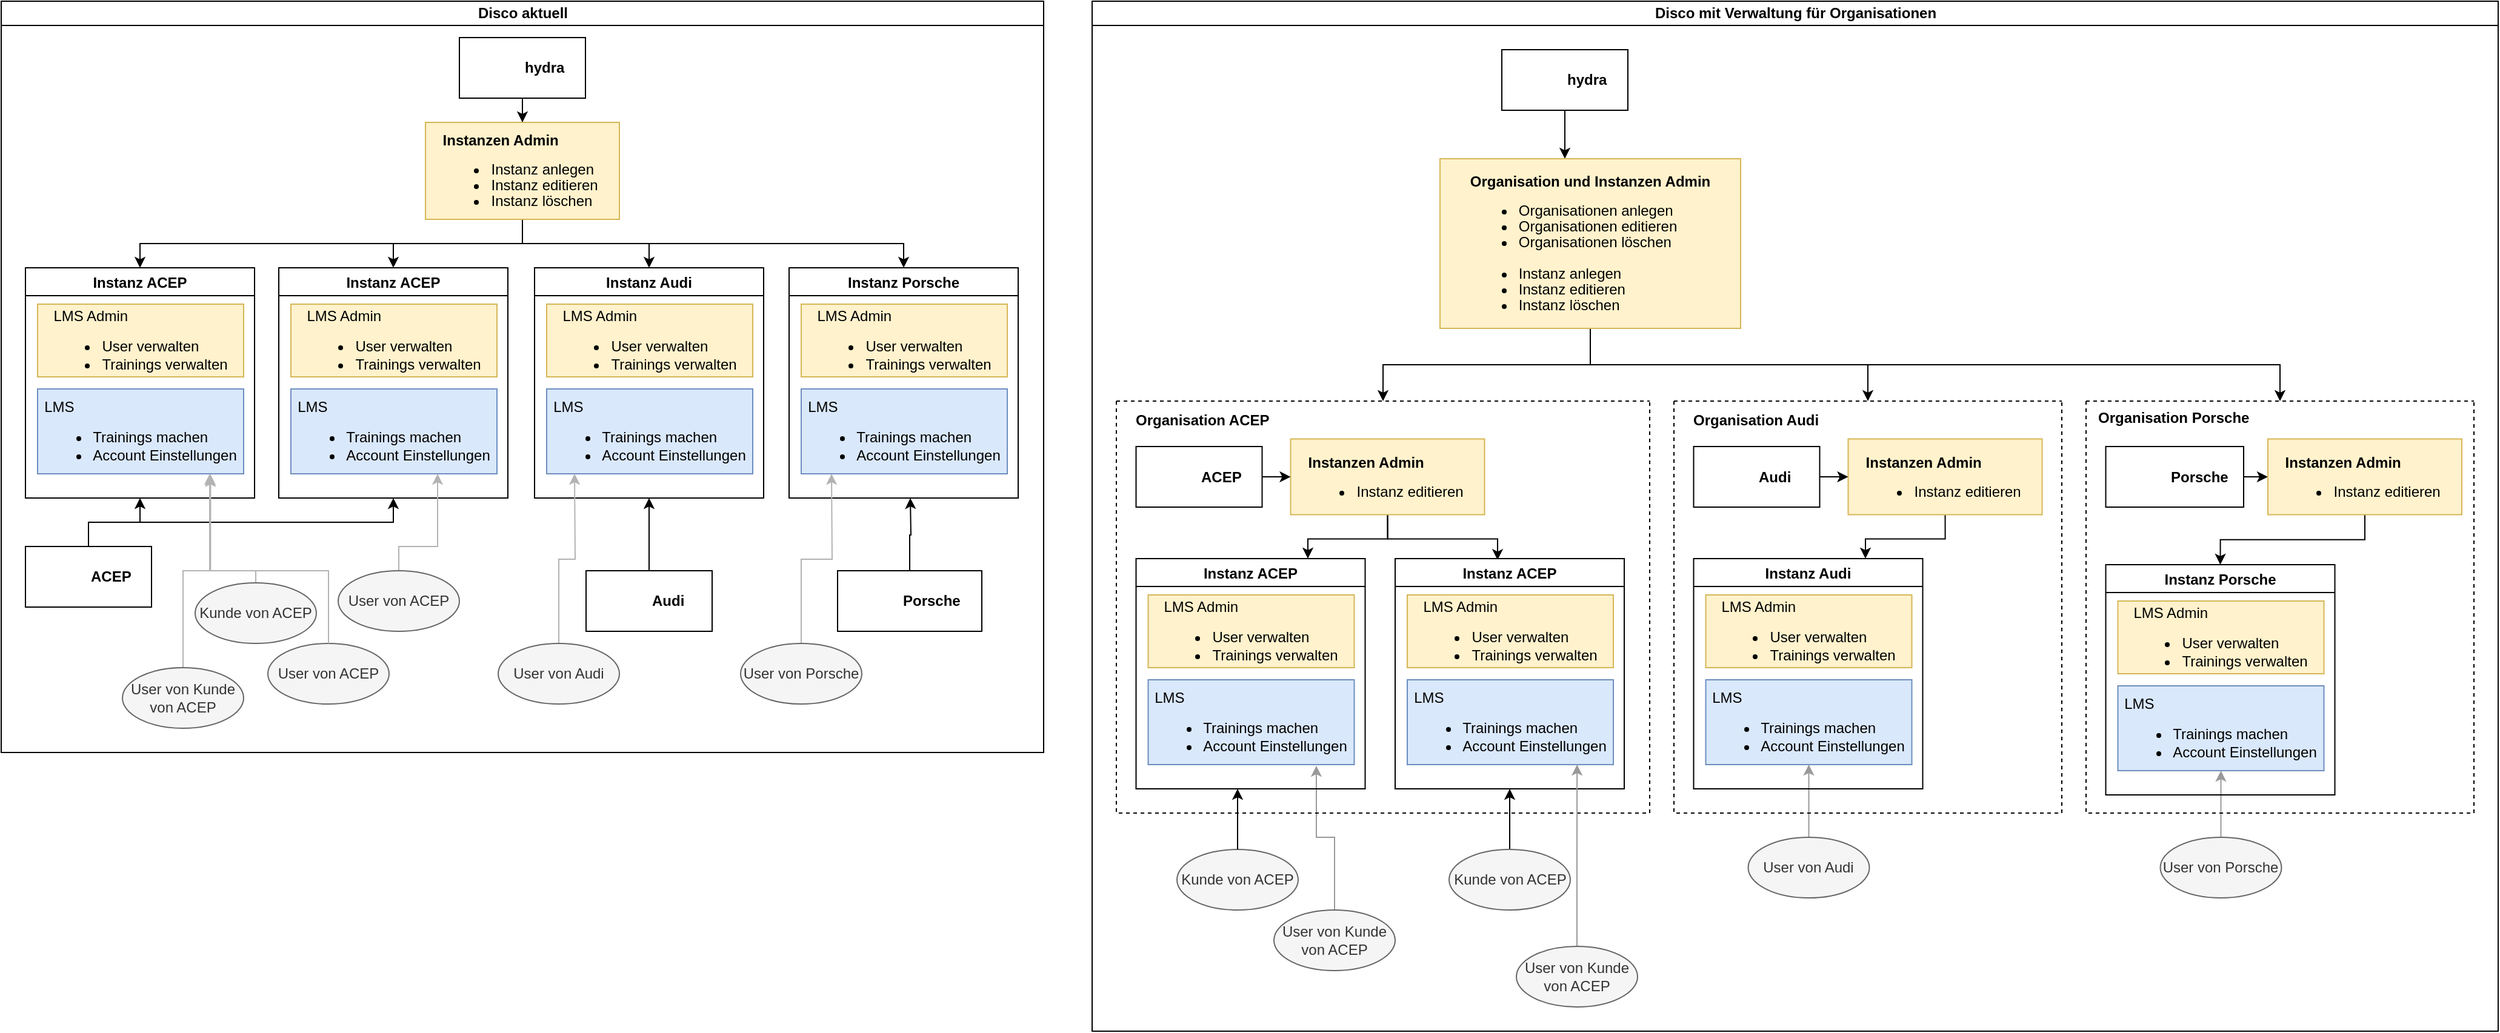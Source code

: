 <mxfile version="20.4.1" type="github">
  <diagram id="prtHgNgQTEPvFCAcTncT" name="Discos">
    <mxGraphModel dx="3685" dy="1143" grid="1" gridSize="10" guides="1" tooltips="1" connect="1" arrows="1" fold="1" page="1" pageScale="1" pageWidth="827" pageHeight="1169" math="0" shadow="0">
      <root>
        <mxCell id="0" />
        <mxCell id="1" parent="0" />
        <mxCell id="dNxyNK7c78bLwvsdeMH5-11" value="Disco aktuell" style="swimlane;html=1;startSize=20;horizontal=1;containerType=tree;glass=0;" parent="1" vertex="1">
          <mxGeometry x="-1640" y="10" width="860" height="620" as="geometry" />
        </mxCell>
        <mxCell id="mpXEVuoKD_ivP87IAQJq-13" style="edgeStyle=orthogonalEdgeStyle;rounded=0;orthogonalLoop=1;jettySize=auto;html=1;exitX=0.5;exitY=1;exitDx=0;exitDy=0;fontColor=#000000;" parent="dNxyNK7c78bLwvsdeMH5-11" source="dNxyNK7c78bLwvsdeMH5-12" target="mpXEVuoKD_ivP87IAQJq-10" edge="1">
          <mxGeometry relative="1" as="geometry" />
        </mxCell>
        <UserObject label="hydra&lt;span style=&quot;background-color: initial;&quot;&gt;&lt;br&gt;&lt;/span&gt;" name="Tessa Miller" position="CFO" location="Office 1" email="me@example.com" placeholders="1" link="https://www.draw.io" id="dNxyNK7c78bLwvsdeMH5-12">
          <mxCell style="label;image=https://cdn3.iconfinder.com/data/icons/user-avatars-1/512/users-3-128.png;whiteSpace=wrap;html=1;rounded=0;glass=0;treeMoving=1;treeFolding=1;" parent="dNxyNK7c78bLwvsdeMH5-11" vertex="1">
            <mxGeometry x="378" y="30" width="104" height="50" as="geometry" />
          </mxCell>
        </UserObject>
        <mxCell id="mpXEVuoKD_ivP87IAQJq-23" style="edgeStyle=orthogonalEdgeStyle;rounded=0;orthogonalLoop=1;jettySize=auto;html=1;exitX=0.5;exitY=1;exitDx=0;exitDy=0;fontColor=#000000;" parent="dNxyNK7c78bLwvsdeMH5-11" source="mpXEVuoKD_ivP87IAQJq-10" target="mpXEVuoKD_ivP87IAQJq-18" edge="1">
          <mxGeometry relative="1" as="geometry" />
        </mxCell>
        <mxCell id="mpXEVuoKD_ivP87IAQJq-33" style="edgeStyle=orthogonalEdgeStyle;rounded=0;orthogonalLoop=1;jettySize=auto;html=1;exitX=0.5;exitY=1;exitDx=0;exitDy=0;entryX=0.5;entryY=0;entryDx=0;entryDy=0;fontColor=#000000;" parent="dNxyNK7c78bLwvsdeMH5-11" source="mpXEVuoKD_ivP87IAQJq-10" target="mpXEVuoKD_ivP87IAQJq-24" edge="1">
          <mxGeometry relative="1" as="geometry" />
        </mxCell>
        <mxCell id="mpXEVuoKD_ivP87IAQJq-34" style="edgeStyle=orthogonalEdgeStyle;rounded=0;orthogonalLoop=1;jettySize=auto;html=1;exitX=0.5;exitY=1;exitDx=0;exitDy=0;fontColor=#000000;" parent="dNxyNK7c78bLwvsdeMH5-11" source="mpXEVuoKD_ivP87IAQJq-10" target="mpXEVuoKD_ivP87IAQJq-27" edge="1">
          <mxGeometry relative="1" as="geometry" />
        </mxCell>
        <mxCell id="mpXEVuoKD_ivP87IAQJq-35" style="edgeStyle=orthogonalEdgeStyle;rounded=0;orthogonalLoop=1;jettySize=auto;html=1;exitX=0.5;exitY=1;exitDx=0;exitDy=0;entryX=0.5;entryY=0;entryDx=0;entryDy=0;fontColor=#000000;" parent="dNxyNK7c78bLwvsdeMH5-11" source="mpXEVuoKD_ivP87IAQJq-10" target="mpXEVuoKD_ivP87IAQJq-30" edge="1">
          <mxGeometry relative="1" as="geometry" />
        </mxCell>
        <mxCell id="mpXEVuoKD_ivP87IAQJq-10" value="&lt;p style=&quot;line-height: 1;&quot;&gt;&lt;/p&gt;&lt;div style=&quot;line-height: 1;&quot;&gt;&lt;div style=&quot;text-align: left;&quot;&gt;&lt;b style=&quot;background-color: initial;&quot;&gt;Instanzen Admin&lt;/b&gt;&lt;/div&gt;&lt;ul style=&quot;line-height: 1.1;&quot;&gt;&lt;li style=&quot;text-align: left;&quot;&gt;&lt;span style=&quot;background-color: initial;&quot;&gt;Instanz anlegen&amp;nbsp;&lt;/span&gt;&lt;/li&gt;&lt;li style=&quot;text-align: left;&quot;&gt;&lt;span style=&quot;background-color: initial;&quot;&gt;Instanz editieren&amp;nbsp;&lt;/span&gt;&lt;/li&gt;&lt;li style=&quot;text-align: left;&quot;&gt;&lt;span style=&quot;background-color: initial;&quot;&gt;Instanz löschen&lt;/span&gt;&lt;/li&gt;&lt;/ul&gt;&lt;/div&gt;&lt;p&gt;&lt;/p&gt;&lt;blockquote style=&quot;color: rgb(153, 153, 153); margin: 0px 0px 0px 40px; border: none; padding: 0px;&quot;&gt;&lt;/blockquote&gt;&lt;blockquote style=&quot;color: rgb(153, 153, 153); margin: 0px 0px 0px 40px; border: none; padding: 0px;&quot;&gt;&lt;/blockquote&gt;&lt;p&gt;&lt;/p&gt;" style="rounded=0;whiteSpace=wrap;html=1;fillColor=#fff2cc;strokeColor=#d6b656;" parent="dNxyNK7c78bLwvsdeMH5-11" vertex="1">
          <mxGeometry x="350" y="100" width="160" height="80" as="geometry" />
        </mxCell>
        <mxCell id="mpXEVuoKD_ivP87IAQJq-18" value="Instanz ACEP" style="swimlane;" parent="dNxyNK7c78bLwvsdeMH5-11" vertex="1">
          <mxGeometry x="20" y="220" width="189" height="190" as="geometry" />
        </mxCell>
        <mxCell id="mpXEVuoKD_ivP87IAQJq-16" value="&lt;p style=&quot;text-align: left; line-height: 1;&quot;&gt;LMS Admin&lt;br&gt;&lt;/p&gt;&lt;ul&gt;&lt;li style=&quot;text-align: left;&quot;&gt;User verwalten&lt;/li&gt;&lt;li style=&quot;text-align: left;&quot;&gt;Trainings verwalten&lt;/li&gt;&lt;/ul&gt;&lt;p&gt;&lt;/p&gt;" style="rounded=0;whiteSpace=wrap;html=1;fillColor=#fff2cc;strokeColor=#d6b656;" parent="mpXEVuoKD_ivP87IAQJq-18" vertex="1">
          <mxGeometry x="10" y="30" width="170" height="60" as="geometry" />
        </mxCell>
        <mxCell id="mpXEVuoKD_ivP87IAQJq-17" value="&lt;p style=&quot;text-align: left; line-height: 1;&quot;&gt;LMS&lt;br&gt;&lt;/p&gt;&lt;ul&gt;&lt;li style=&quot;text-align: left;&quot;&gt;Trainings machen&lt;/li&gt;&lt;li style=&quot;text-align: left;&quot;&gt;Account Einstellungen&lt;/li&gt;&lt;/ul&gt;&lt;p&gt;&lt;/p&gt;" style="rounded=0;whiteSpace=wrap;html=1;fillColor=#dae8fc;strokeColor=#6c8ebf;" parent="mpXEVuoKD_ivP87IAQJq-18" vertex="1">
          <mxGeometry x="10" y="100" width="170" height="70" as="geometry" />
        </mxCell>
        <mxCell id="mpXEVuoKD_ivP87IAQJq-36" style="edgeStyle=orthogonalEdgeStyle;rounded=0;orthogonalLoop=1;jettySize=auto;html=1;entryX=0.5;entryY=1;entryDx=0;entryDy=0;fontColor=#000000;" parent="dNxyNK7c78bLwvsdeMH5-11" source="mpXEVuoKD_ivP87IAQJq-19" target="mpXEVuoKD_ivP87IAQJq-18" edge="1">
          <mxGeometry relative="1" as="geometry" />
        </mxCell>
        <mxCell id="mpXEVuoKD_ivP87IAQJq-38" style="edgeStyle=orthogonalEdgeStyle;rounded=0;orthogonalLoop=1;jettySize=auto;html=1;exitX=0.5;exitY=0;exitDx=0;exitDy=0;entryX=0.5;entryY=1;entryDx=0;entryDy=0;fontColor=#000000;" parent="dNxyNK7c78bLwvsdeMH5-11" source="mpXEVuoKD_ivP87IAQJq-19" target="mpXEVuoKD_ivP87IAQJq-24" edge="1">
          <mxGeometry relative="1" as="geometry" />
        </mxCell>
        <UserObject label="&lt;span style=&quot;background-color: initial;&quot;&gt;ACEP&lt;br&gt;&lt;/span&gt;" name="Tessa Miller" position="CFO" location="Office 1" email="me@example.com" placeholders="1" link="https://www.draw.io" id="mpXEVuoKD_ivP87IAQJq-19">
          <mxCell style="label;image=https://cdn3.iconfinder.com/data/icons/user-avatars-1/512/users-3-128.png;whiteSpace=wrap;html=1;rounded=0;glass=0;treeMoving=1;treeFolding=1;" parent="dNxyNK7c78bLwvsdeMH5-11" vertex="1">
            <mxGeometry x="20" y="450" width="104" height="50" as="geometry" />
          </mxCell>
        </UserObject>
        <mxCell id="mpXEVuoKD_ivP87IAQJq-39" style="edgeStyle=orthogonalEdgeStyle;rounded=0;orthogonalLoop=1;jettySize=auto;html=1;entryX=0.5;entryY=1;entryDx=0;entryDy=0;fontColor=#000000;" parent="dNxyNK7c78bLwvsdeMH5-11" source="mpXEVuoKD_ivP87IAQJq-20" target="mpXEVuoKD_ivP87IAQJq-27" edge="1">
          <mxGeometry relative="1" as="geometry" />
        </mxCell>
        <UserObject label="&lt;span style=&quot;background-color: initial;&quot;&gt;Audi&lt;br&gt;&lt;/span&gt;" name="Tessa Miller" position="CFO" location="Office 1" email="me@example.com" placeholders="1" link="https://www.draw.io" id="mpXEVuoKD_ivP87IAQJq-20">
          <mxCell style="label;image=https://cdn3.iconfinder.com/data/icons/user-avatars-1/512/users-3-128.png;whiteSpace=wrap;html=1;rounded=0;glass=0;treeMoving=1;treeFolding=1;" parent="dNxyNK7c78bLwvsdeMH5-11" vertex="1">
            <mxGeometry x="482.5" y="470" width="104" height="50" as="geometry" />
          </mxCell>
        </UserObject>
        <UserObject label="&lt;span style=&quot;background-color: initial;&quot;&gt;Porsche&lt;br&gt;&lt;/span&gt;" name="Tessa Miller" position="CFO" location="Office 1" email="me@example.com" placeholders="1" link="https://www.draw.io" id="mpXEVuoKD_ivP87IAQJq-21">
          <mxCell style="label;image=https://cdn3.iconfinder.com/data/icons/user-avatars-1/512/users-3-128.png;whiteSpace=wrap;html=1;rounded=0;glass=0;treeMoving=1;treeFolding=1;" parent="dNxyNK7c78bLwvsdeMH5-11" vertex="1">
            <mxGeometry x="690" y="470" width="119" height="50" as="geometry" />
          </mxCell>
        </UserObject>
        <mxCell id="mpXEVuoKD_ivP87IAQJq-24" value="Instanz ACEP" style="swimlane;fontColor=#000000;" parent="dNxyNK7c78bLwvsdeMH5-11" vertex="1">
          <mxGeometry x="229" y="220" width="189" height="190" as="geometry" />
        </mxCell>
        <mxCell id="mpXEVuoKD_ivP87IAQJq-25" value="&lt;p style=&quot;text-align: left; line-height: 1;&quot;&gt;LMS Admin&lt;br&gt;&lt;/p&gt;&lt;ul&gt;&lt;li style=&quot;text-align: left;&quot;&gt;User verwalten&lt;/li&gt;&lt;li style=&quot;text-align: left;&quot;&gt;Trainings verwalten&lt;/li&gt;&lt;/ul&gt;&lt;p&gt;&lt;/p&gt;" style="rounded=0;whiteSpace=wrap;html=1;fillColor=#fff2cc;strokeColor=#d6b656;" parent="mpXEVuoKD_ivP87IAQJq-24" vertex="1">
          <mxGeometry x="10" y="30" width="170" height="60" as="geometry" />
        </mxCell>
        <mxCell id="mpXEVuoKD_ivP87IAQJq-26" value="&lt;p style=&quot;text-align: left; line-height: 1;&quot;&gt;LMS&lt;br&gt;&lt;/p&gt;&lt;ul&gt;&lt;li style=&quot;text-align: left;&quot;&gt;Trainings machen&lt;/li&gt;&lt;li style=&quot;text-align: left;&quot;&gt;Account Einstellungen&lt;/li&gt;&lt;/ul&gt;&lt;p&gt;&lt;/p&gt;" style="rounded=0;whiteSpace=wrap;html=1;fillColor=#dae8fc;strokeColor=#6c8ebf;" parent="mpXEVuoKD_ivP87IAQJq-24" vertex="1">
          <mxGeometry x="10" y="100" width="170" height="70" as="geometry" />
        </mxCell>
        <mxCell id="mpXEVuoKD_ivP87IAQJq-27" value="Instanz Audi" style="swimlane;fontColor=#000000;" parent="dNxyNK7c78bLwvsdeMH5-11" vertex="1">
          <mxGeometry x="440" y="220" width="189" height="190" as="geometry" />
        </mxCell>
        <mxCell id="mpXEVuoKD_ivP87IAQJq-28" value="&lt;p style=&quot;text-align: left; line-height: 1;&quot;&gt;LMS Admin&lt;br&gt;&lt;/p&gt;&lt;ul&gt;&lt;li style=&quot;text-align: left;&quot;&gt;User verwalten&lt;/li&gt;&lt;li style=&quot;text-align: left;&quot;&gt;Trainings verwalten&lt;/li&gt;&lt;/ul&gt;&lt;p&gt;&lt;/p&gt;" style="rounded=0;whiteSpace=wrap;html=1;fillColor=#fff2cc;strokeColor=#d6b656;" parent="mpXEVuoKD_ivP87IAQJq-27" vertex="1">
          <mxGeometry x="10" y="30" width="170" height="60" as="geometry" />
        </mxCell>
        <mxCell id="mpXEVuoKD_ivP87IAQJq-29" value="&lt;p style=&quot;text-align: left; line-height: 1;&quot;&gt;LMS&lt;br&gt;&lt;/p&gt;&lt;ul&gt;&lt;li style=&quot;text-align: left;&quot;&gt;Trainings machen&lt;/li&gt;&lt;li style=&quot;text-align: left;&quot;&gt;Account Einstellungen&lt;/li&gt;&lt;/ul&gt;&lt;p&gt;&lt;/p&gt;" style="rounded=0;whiteSpace=wrap;html=1;fillColor=#dae8fc;strokeColor=#6c8ebf;" parent="mpXEVuoKD_ivP87IAQJq-27" vertex="1">
          <mxGeometry x="10" y="100" width="170" height="70" as="geometry" />
        </mxCell>
        <mxCell id="mpXEVuoKD_ivP87IAQJq-30" value="Instanz Porsche" style="swimlane;fontColor=#000000;" parent="dNxyNK7c78bLwvsdeMH5-11" vertex="1">
          <mxGeometry x="650" y="220" width="189" height="190" as="geometry" />
        </mxCell>
        <mxCell id="mpXEVuoKD_ivP87IAQJq-31" value="&lt;p style=&quot;text-align: left; line-height: 1;&quot;&gt;LMS Admin&lt;br&gt;&lt;/p&gt;&lt;ul&gt;&lt;li style=&quot;text-align: left;&quot;&gt;User verwalten&lt;/li&gt;&lt;li style=&quot;text-align: left;&quot;&gt;Trainings verwalten&lt;/li&gt;&lt;/ul&gt;&lt;p&gt;&lt;/p&gt;" style="rounded=0;whiteSpace=wrap;html=1;fillColor=#fff2cc;strokeColor=#d6b656;" parent="mpXEVuoKD_ivP87IAQJq-30" vertex="1">
          <mxGeometry x="10" y="30" width="170" height="60" as="geometry" />
        </mxCell>
        <mxCell id="mpXEVuoKD_ivP87IAQJq-32" value="&lt;p style=&quot;text-align: left; line-height: 1;&quot;&gt;LMS&lt;br&gt;&lt;/p&gt;&lt;ul&gt;&lt;li style=&quot;text-align: left;&quot;&gt;Trainings machen&lt;/li&gt;&lt;li style=&quot;text-align: left;&quot;&gt;Account Einstellungen&lt;/li&gt;&lt;/ul&gt;&lt;p&gt;&lt;/p&gt;" style="rounded=0;whiteSpace=wrap;html=1;fillColor=#dae8fc;strokeColor=#6c8ebf;" parent="mpXEVuoKD_ivP87IAQJq-30" vertex="1">
          <mxGeometry x="10" y="100" width="170" height="70" as="geometry" />
        </mxCell>
        <mxCell id="rPCEz8fRQMB4DT-STy1N-8" value="User von ACEP" style="ellipse;whiteSpace=wrap;html=1;align=center;newEdgeStyle={&quot;edgeStyle&quot;:&quot;entityRelationEdgeStyle&quot;,&quot;startArrow&quot;:&quot;none&quot;,&quot;endArrow&quot;:&quot;none&quot;,&quot;segment&quot;:10,&quot;curved&quot;:1};treeFolding=1;treeMoving=1;fillColor=#f5f5f5;fontColor=#333333;strokeColor=#666666;" parent="dNxyNK7c78bLwvsdeMH5-11" vertex="1">
          <mxGeometry x="220" y="530" width="100" height="50" as="geometry" />
        </mxCell>
        <mxCell id="rPCEz8fRQMB4DT-STy1N-20" style="edgeStyle=orthogonalEdgeStyle;rounded=0;orthogonalLoop=1;jettySize=auto;html=1;entryX=0.839;entryY=1.005;entryDx=0;entryDy=0;entryPerimeter=0;strokeColor=#B3B3B3;" parent="dNxyNK7c78bLwvsdeMH5-11" source="rPCEz8fRQMB4DT-STy1N-10" target="mpXEVuoKD_ivP87IAQJq-17" edge="1">
          <mxGeometry relative="1" as="geometry">
            <Array as="points">
              <mxPoint x="210" y="470" />
              <mxPoint x="173" y="470" />
            </Array>
          </mxGeometry>
        </mxCell>
        <mxCell id="rPCEz8fRQMB4DT-STy1N-10" value="Kunde von ACEP" style="ellipse;whiteSpace=wrap;html=1;align=center;newEdgeStyle={&quot;edgeStyle&quot;:&quot;entityRelationEdgeStyle&quot;,&quot;startArrow&quot;:&quot;none&quot;,&quot;endArrow&quot;:&quot;none&quot;,&quot;segment&quot;:10,&quot;curved&quot;:1};treeFolding=1;treeMoving=1;fillColor=#f5f5f5;fontColor=#333333;strokeColor=#666666;" parent="dNxyNK7c78bLwvsdeMH5-11" vertex="1">
          <mxGeometry x="160" y="480" width="100" height="50" as="geometry" />
        </mxCell>
        <mxCell id="rPCEz8fRQMB4DT-STy1N-17" style="edgeStyle=orthogonalEdgeStyle;rounded=0;orthogonalLoop=1;jettySize=auto;html=1;exitX=0.5;exitY=0;exitDx=0;exitDy=0;entryX=0.839;entryY=1.026;entryDx=0;entryDy=0;entryPerimeter=0;strokeColor=#B3B3B3;" parent="dNxyNK7c78bLwvsdeMH5-11" source="rPCEz8fRQMB4DT-STy1N-11" target="mpXEVuoKD_ivP87IAQJq-17" edge="1">
          <mxGeometry relative="1" as="geometry" />
        </mxCell>
        <mxCell id="rPCEz8fRQMB4DT-STy1N-11" value="User von Kunde von ACEP" style="ellipse;whiteSpace=wrap;html=1;align=center;newEdgeStyle={&quot;edgeStyle&quot;:&quot;entityRelationEdgeStyle&quot;,&quot;startArrow&quot;:&quot;none&quot;,&quot;endArrow&quot;:&quot;none&quot;,&quot;segment&quot;:10,&quot;curved&quot;:1};treeFolding=1;treeMoving=1;fillColor=#f5f5f5;fontColor=#333333;strokeColor=#666666;" parent="dNxyNK7c78bLwvsdeMH5-11" vertex="1">
          <mxGeometry x="100" y="550" width="100" height="50" as="geometry" />
        </mxCell>
        <mxCell id="rPCEz8fRQMB4DT-STy1N-19" style="edgeStyle=orthogonalEdgeStyle;rounded=0;orthogonalLoop=1;jettySize=auto;html=1;strokeColor=#B3B3B3;" parent="dNxyNK7c78bLwvsdeMH5-11" source="rPCEz8fRQMB4DT-STy1N-8" edge="1">
          <mxGeometry relative="1" as="geometry">
            <mxPoint x="172" y="390" as="targetPoint" />
            <Array as="points">
              <mxPoint x="270" y="470" />
              <mxPoint x="172" y="470" />
              <mxPoint x="172" y="390" />
            </Array>
          </mxGeometry>
        </mxCell>
        <mxCell id="rPCEz8fRQMB4DT-STy1N-22" style="edgeStyle=orthogonalEdgeStyle;rounded=0;orthogonalLoop=1;jettySize=auto;html=1;strokeColor=#B3B3B3;" parent="dNxyNK7c78bLwvsdeMH5-11" source="rPCEz8fRQMB4DT-STy1N-21" edge="1">
          <mxGeometry relative="1" as="geometry">
            <mxPoint x="473" y="390" as="targetPoint" />
          </mxGeometry>
        </mxCell>
        <mxCell id="rPCEz8fRQMB4DT-STy1N-21" value="User von Audi" style="ellipse;whiteSpace=wrap;html=1;align=center;newEdgeStyle={&quot;edgeStyle&quot;:&quot;entityRelationEdgeStyle&quot;,&quot;startArrow&quot;:&quot;none&quot;,&quot;endArrow&quot;:&quot;none&quot;,&quot;segment&quot;:10,&quot;curved&quot;:1};treeFolding=1;treeMoving=1;fillColor=#f5f5f5;fontColor=#333333;strokeColor=#666666;" parent="dNxyNK7c78bLwvsdeMH5-11" vertex="1">
          <mxGeometry x="410" y="530" width="100" height="50" as="geometry" />
        </mxCell>
        <mxCell id="rPCEz8fRQMB4DT-STy1N-26" style="edgeStyle=orthogonalEdgeStyle;rounded=0;orthogonalLoop=1;jettySize=auto;html=1;strokeColor=#B3B3B3;" parent="dNxyNK7c78bLwvsdeMH5-11" source="rPCEz8fRQMB4DT-STy1N-23" edge="1">
          <mxGeometry relative="1" as="geometry">
            <mxPoint x="685" y="390" as="targetPoint" />
          </mxGeometry>
        </mxCell>
        <mxCell id="rPCEz8fRQMB4DT-STy1N-23" value="User von Porsche" style="ellipse;whiteSpace=wrap;html=1;align=center;newEdgeStyle={&quot;edgeStyle&quot;:&quot;entityRelationEdgeStyle&quot;,&quot;startArrow&quot;:&quot;none&quot;,&quot;endArrow&quot;:&quot;none&quot;,&quot;segment&quot;:10,&quot;curved&quot;:1};treeFolding=1;treeMoving=1;fillColor=#f5f5f5;fontColor=#333333;strokeColor=#666666;" parent="dNxyNK7c78bLwvsdeMH5-11" vertex="1">
          <mxGeometry x="610" y="530" width="100" height="50" as="geometry" />
        </mxCell>
        <mxCell id="mpXEVuoKD_ivP87IAQJq-40" style="edgeStyle=orthogonalEdgeStyle;rounded=0;orthogonalLoop=1;jettySize=auto;html=1;fontColor=#000000;" parent="dNxyNK7c78bLwvsdeMH5-11" source="mpXEVuoKD_ivP87IAQJq-21" edge="1">
          <mxGeometry relative="1" as="geometry">
            <mxPoint x="750" y="410" as="targetPoint" />
          </mxGeometry>
        </mxCell>
        <mxCell id="rPCEz8fRQMB4DT-STy1N-28" style="edgeStyle=orthogonalEdgeStyle;rounded=0;orthogonalLoop=1;jettySize=auto;html=1;strokeColor=#B3B3B3;" parent="dNxyNK7c78bLwvsdeMH5-11" source="rPCEz8fRQMB4DT-STy1N-27" target="mpXEVuoKD_ivP87IAQJq-26" edge="1">
          <mxGeometry relative="1" as="geometry">
            <Array as="points">
              <mxPoint x="328" y="450" />
              <mxPoint x="360" y="450" />
            </Array>
          </mxGeometry>
        </mxCell>
        <mxCell id="rPCEz8fRQMB4DT-STy1N-27" value="User von ACEP" style="ellipse;whiteSpace=wrap;html=1;align=center;newEdgeStyle={&quot;edgeStyle&quot;:&quot;entityRelationEdgeStyle&quot;,&quot;startArrow&quot;:&quot;none&quot;,&quot;endArrow&quot;:&quot;none&quot;,&quot;segment&quot;:10,&quot;curved&quot;:1};treeFolding=1;treeMoving=1;fillColor=#f5f5f5;fontColor=#333333;strokeColor=#666666;" parent="dNxyNK7c78bLwvsdeMH5-11" vertex="1">
          <mxGeometry x="278" y="470" width="100" height="50" as="geometry" />
        </mxCell>
        <mxCell id="9852k5n4BDGZOqpiN9X2-1" value="Disco mit Verwaltung für Organisationen" style="swimlane;html=1;startSize=20;horizontal=1;containerType=tree;glass=0;" parent="1" vertex="1">
          <mxGeometry x="-740" y="10" width="1160" height="850" as="geometry" />
        </mxCell>
        <mxCell id="EBOjgw9KpovfsUC9eS3y-46" style="edgeStyle=orthogonalEdgeStyle;rounded=0;orthogonalLoop=1;jettySize=auto;html=1;strokeColor=#000000;" parent="9852k5n4BDGZOqpiN9X2-1" source="9852k5n4BDGZOqpiN9X2-3" target="EBOjgw9KpovfsUC9eS3y-4" edge="1">
          <mxGeometry relative="1" as="geometry">
            <Array as="points">
              <mxPoint x="390" y="150" />
              <mxPoint x="390" y="150" />
            </Array>
          </mxGeometry>
        </mxCell>
        <UserObject label="hydra&lt;span style=&quot;background-color: initial;&quot;&gt;&lt;br&gt;&lt;/span&gt;" name="Tessa Miller" position="CFO" location="Office 1" email="me@example.com" placeholders="1" link="https://www.draw.io" id="9852k5n4BDGZOqpiN9X2-3">
          <mxCell style="label;image=https://cdn3.iconfinder.com/data/icons/user-avatars-1/512/users-3-128.png;whiteSpace=wrap;html=1;rounded=0;glass=0;treeMoving=1;treeFolding=1;" parent="9852k5n4BDGZOqpiN9X2-1" vertex="1">
            <mxGeometry x="338" y="40" width="104" height="50" as="geometry" />
          </mxCell>
        </UserObject>
        <mxCell id="9852k5n4BDGZOqpiN9X2-29" value="Kunde von ACEP" style="ellipse;whiteSpace=wrap;html=1;align=center;newEdgeStyle={&quot;edgeStyle&quot;:&quot;entityRelationEdgeStyle&quot;,&quot;startArrow&quot;:&quot;none&quot;,&quot;endArrow&quot;:&quot;none&quot;,&quot;segment&quot;:10,&quot;curved&quot;:1};treeFolding=1;treeMoving=1;fillColor=#f5f5f5;fontColor=#333333;strokeColor=#666666;" parent="9852k5n4BDGZOqpiN9X2-1" vertex="1">
          <mxGeometry x="70" y="700" width="100" height="50" as="geometry" />
        </mxCell>
        <mxCell id="EBOjgw9KpovfsUC9eS3y-56" style="edgeStyle=orthogonalEdgeStyle;rounded=0;orthogonalLoop=1;jettySize=auto;html=1;entryX=0.816;entryY=1.014;entryDx=0;entryDy=0;entryPerimeter=0;strokeColor=#999999;" parent="9852k5n4BDGZOqpiN9X2-1" source="9852k5n4BDGZOqpiN9X2-31" target="9852k5n4BDGZOqpiN9X2-11" edge="1">
          <mxGeometry relative="1" as="geometry" />
        </mxCell>
        <mxCell id="9852k5n4BDGZOqpiN9X2-31" value="User von Kunde von ACEP" style="ellipse;whiteSpace=wrap;html=1;align=center;newEdgeStyle={&quot;edgeStyle&quot;:&quot;entityRelationEdgeStyle&quot;,&quot;startArrow&quot;:&quot;none&quot;,&quot;endArrow&quot;:&quot;none&quot;,&quot;segment&quot;:10,&quot;curved&quot;:1};treeFolding=1;treeMoving=1;fillColor=#f5f5f5;fontColor=#333333;strokeColor=#666666;" parent="9852k5n4BDGZOqpiN9X2-1" vertex="1">
          <mxGeometry x="150" y="750" width="100" height="50" as="geometry" />
        </mxCell>
        <mxCell id="EBOjgw9KpovfsUC9eS3y-57" style="edgeStyle=orthogonalEdgeStyle;rounded=0;orthogonalLoop=1;jettySize=auto;html=1;strokeColor=#999999;" parent="9852k5n4BDGZOqpiN9X2-1" source="9852k5n4BDGZOqpiN9X2-34" target="EBOjgw9KpovfsUC9eS3y-29" edge="1">
          <mxGeometry relative="1" as="geometry" />
        </mxCell>
        <mxCell id="9852k5n4BDGZOqpiN9X2-34" value="User von Audi" style="ellipse;whiteSpace=wrap;html=1;align=center;newEdgeStyle={&quot;edgeStyle&quot;:&quot;entityRelationEdgeStyle&quot;,&quot;startArrow&quot;:&quot;none&quot;,&quot;endArrow&quot;:&quot;none&quot;,&quot;segment&quot;:10,&quot;curved&quot;:1};treeFolding=1;treeMoving=1;fillColor=#f5f5f5;fontColor=#333333;strokeColor=#666666;" parent="9852k5n4BDGZOqpiN9X2-1" vertex="1">
          <mxGeometry x="541.25" y="690" width="100" height="50" as="geometry" />
        </mxCell>
        <mxCell id="EBOjgw9KpovfsUC9eS3y-58" style="edgeStyle=orthogonalEdgeStyle;rounded=0;orthogonalLoop=1;jettySize=auto;html=1;entryX=0.5;entryY=1;entryDx=0;entryDy=0;strokeColor=#999999;" parent="9852k5n4BDGZOqpiN9X2-1" source="9852k5n4BDGZOqpiN9X2-36" target="9852k5n4BDGZOqpiN9X2-26" edge="1">
          <mxGeometry relative="1" as="geometry" />
        </mxCell>
        <mxCell id="9852k5n4BDGZOqpiN9X2-36" value="User von Porsche" style="ellipse;whiteSpace=wrap;html=1;align=center;newEdgeStyle={&quot;edgeStyle&quot;:&quot;entityRelationEdgeStyle&quot;,&quot;startArrow&quot;:&quot;none&quot;,&quot;endArrow&quot;:&quot;none&quot;,&quot;segment&quot;:10,&quot;curved&quot;:1};treeFolding=1;treeMoving=1;fillColor=#f5f5f5;fontColor=#333333;strokeColor=#666666;" parent="9852k5n4BDGZOqpiN9X2-1" vertex="1">
          <mxGeometry x="881.25" y="690" width="100" height="50" as="geometry" />
        </mxCell>
        <mxCell id="EBOjgw9KpovfsUC9eS3y-48" style="edgeStyle=orthogonalEdgeStyle;rounded=0;orthogonalLoop=1;jettySize=auto;html=1;entryX=0.5;entryY=0;entryDx=0;entryDy=0;strokeColor=#000000;" parent="9852k5n4BDGZOqpiN9X2-1" source="EBOjgw9KpovfsUC9eS3y-4" target="EBOjgw9KpovfsUC9eS3y-7" edge="1">
          <mxGeometry relative="1" as="geometry" />
        </mxCell>
        <mxCell id="EBOjgw9KpovfsUC9eS3y-49" style="edgeStyle=orthogonalEdgeStyle;rounded=0;orthogonalLoop=1;jettySize=auto;html=1;exitX=0.5;exitY=1;exitDx=0;exitDy=0;entryX=0.5;entryY=0;entryDx=0;entryDy=0;strokeColor=#000000;" parent="9852k5n4BDGZOqpiN9X2-1" source="EBOjgw9KpovfsUC9eS3y-4" target="EBOjgw9KpovfsUC9eS3y-21" edge="1">
          <mxGeometry relative="1" as="geometry" />
        </mxCell>
        <mxCell id="EBOjgw9KpovfsUC9eS3y-50" style="edgeStyle=orthogonalEdgeStyle;rounded=0;orthogonalLoop=1;jettySize=auto;html=1;exitX=0.5;exitY=1;exitDx=0;exitDy=0;strokeColor=#000000;" parent="9852k5n4BDGZOqpiN9X2-1" source="EBOjgw9KpovfsUC9eS3y-4" target="EBOjgw9KpovfsUC9eS3y-34" edge="1">
          <mxGeometry relative="1" as="geometry" />
        </mxCell>
        <mxCell id="EBOjgw9KpovfsUC9eS3y-4" value="&lt;p style=&quot;line-height: 1;&quot;&gt;&lt;/p&gt;&lt;div style=&quot;line-height: 1;&quot;&gt;&lt;div style=&quot;text-align: left;&quot;&gt;&lt;b style=&quot;background-color: initial;&quot;&gt;Organisation und Instanzen Admin&lt;/b&gt;&lt;/div&gt;&lt;ul style=&quot;line-height: 1.1;&quot;&gt;&lt;li style=&quot;text-align: left;&quot;&gt;&lt;span style=&quot;background-color: initial;&quot;&gt;Organisationen anlegen&amp;nbsp;&lt;/span&gt;&lt;/li&gt;&lt;li style=&quot;text-align: left;&quot;&gt;&lt;span style=&quot;background-color: initial;&quot;&gt;Organisationen&amp;nbsp;editieren&amp;nbsp;&lt;/span&gt;&lt;/li&gt;&lt;li style=&quot;text-align: left;&quot;&gt;&lt;span style=&quot;background-color: initial;&quot;&gt;Organisationen&amp;nbsp;löschen&lt;/span&gt;&lt;/li&gt;&lt;/ul&gt;&lt;div style=&quot;text-align: left;&quot;&gt;&lt;ul style=&quot;text-align: center; line-height: 1.1;&quot;&gt;&lt;li style=&quot;text-align: left;&quot;&gt;&lt;span style=&quot;background-color: initial;&quot;&gt;Instanz anlegen&amp;nbsp;&lt;/span&gt;&lt;/li&gt;&lt;li style=&quot;text-align: left;&quot;&gt;&lt;span style=&quot;background-color: initial;&quot;&gt;Instanz editieren&amp;nbsp;&lt;/span&gt;&lt;/li&gt;&lt;li style=&quot;text-align: left;&quot;&gt;&lt;span style=&quot;background-color: initial;&quot;&gt;Instanz löschen&lt;/span&gt;&lt;/li&gt;&lt;/ul&gt;&lt;/div&gt;&lt;/div&gt;&lt;p&gt;&lt;/p&gt;&lt;blockquote style=&quot;color: rgb(153, 153, 153); margin: 0px 0px 0px 40px; border: none; padding: 0px;&quot;&gt;&lt;/blockquote&gt;&lt;blockquote style=&quot;color: rgb(153, 153, 153); margin: 0px 0px 0px 40px; border: none; padding: 0px;&quot;&gt;&lt;/blockquote&gt;&lt;p&gt;&lt;/p&gt;" style="rounded=0;whiteSpace=wrap;html=1;fillColor=#fff2cc;strokeColor=#d6b656;" parent="9852k5n4BDGZOqpiN9X2-1" vertex="1">
          <mxGeometry x="287" y="130" width="248" height="140" as="geometry" />
        </mxCell>
        <mxCell id="EBOjgw9KpovfsUC9eS3y-7" value="" style="swimlane;startSize=0;dashed=1;glass=0;sketch=0;shadow=0;rounded=0;" parent="9852k5n4BDGZOqpiN9X2-1" vertex="1">
          <mxGeometry x="20" y="330" width="440" height="340" as="geometry" />
        </mxCell>
        <UserObject label="&lt;span style=&quot;background-color: initial;&quot;&gt;ACEP&lt;br&gt;&lt;/span&gt;" name="Tessa Miller" position="CFO" location="Office 1" email="me@example.com" placeholders="1" link="https://www.draw.io" id="9852k5n4BDGZOqpiN9X2-14">
          <mxCell style="label;image=https://cdn3.iconfinder.com/data/icons/user-avatars-1/512/users-3-128.png;whiteSpace=wrap;html=1;rounded=0;glass=0;treeMoving=1;treeFolding=1;" parent="EBOjgw9KpovfsUC9eS3y-7" vertex="1">
            <mxGeometry x="16.25" y="37.5" width="104" height="50" as="geometry" />
          </mxCell>
        </UserObject>
        <mxCell id="EBOjgw9KpovfsUC9eS3y-19" style="edgeStyle=orthogonalEdgeStyle;rounded=0;orthogonalLoop=1;jettySize=auto;html=1;exitX=0.5;exitY=1;exitDx=0;exitDy=0;entryX=0.447;entryY=0.006;entryDx=0;entryDy=0;entryPerimeter=0;strokeColor=#000000;" parent="EBOjgw9KpovfsUC9eS3y-7" source="EBOjgw9KpovfsUC9eS3y-3" target="9852k5n4BDGZOqpiN9X2-18" edge="1">
          <mxGeometry relative="1" as="geometry" />
        </mxCell>
        <mxCell id="EBOjgw9KpovfsUC9eS3y-20" style="edgeStyle=orthogonalEdgeStyle;rounded=0;orthogonalLoop=1;jettySize=auto;html=1;exitX=0.5;exitY=1;exitDx=0;exitDy=0;entryX=0.75;entryY=0;entryDx=0;entryDy=0;strokeColor=#000000;" parent="EBOjgw9KpovfsUC9eS3y-7" source="EBOjgw9KpovfsUC9eS3y-3" target="9852k5n4BDGZOqpiN9X2-9" edge="1">
          <mxGeometry relative="1" as="geometry" />
        </mxCell>
        <mxCell id="EBOjgw9KpovfsUC9eS3y-3" value="&lt;p style=&quot;line-height: 1;&quot;&gt;&lt;/p&gt;&lt;div style=&quot;line-height: 1;&quot;&gt;&lt;div style=&quot;text-align: left;&quot;&gt;&lt;b style=&quot;background-color: initial;&quot;&gt;Instanzen Admin&lt;/b&gt;&lt;span style=&quot;background-color: initial;&quot;&gt;&amp;nbsp;&lt;/span&gt;&lt;/div&gt;&lt;ul style=&quot;line-height: 1.1;&quot;&gt;&lt;li style=&quot;text-align: left;&quot;&gt;&lt;span style=&quot;background-color: initial;&quot;&gt;Instanz editieren&amp;nbsp;&lt;/span&gt;&lt;/li&gt;&lt;/ul&gt;&lt;/div&gt;&lt;p&gt;&lt;/p&gt;&lt;blockquote style=&quot;color: rgb(153, 153, 153); margin: 0px 0px 0px 40px; border: none; padding: 0px;&quot;&gt;&lt;/blockquote&gt;&lt;blockquote style=&quot;color: rgb(153, 153, 153); margin: 0px 0px 0px 40px; border: none; padding: 0px;&quot;&gt;&lt;/blockquote&gt;&lt;p&gt;&lt;/p&gt;" style="rounded=0;whiteSpace=wrap;html=1;fillColor=#fff2cc;strokeColor=#d6b656;" parent="EBOjgw9KpovfsUC9eS3y-7" vertex="1">
          <mxGeometry x="143.75" y="31.25" width="160" height="62.5" as="geometry" />
        </mxCell>
        <mxCell id="EBOjgw9KpovfsUC9eS3y-6" style="edgeStyle=orthogonalEdgeStyle;rounded=0;orthogonalLoop=1;jettySize=auto;html=1;entryX=0;entryY=0.5;entryDx=0;entryDy=0;strokeColor=#000000;" parent="EBOjgw9KpovfsUC9eS3y-7" source="9852k5n4BDGZOqpiN9X2-14" target="EBOjgw9KpovfsUC9eS3y-3" edge="1">
          <mxGeometry relative="1" as="geometry" />
        </mxCell>
        <mxCell id="9852k5n4BDGZOqpiN9X2-9" value="Instanz ACEP" style="swimlane;" parent="EBOjgw9KpovfsUC9eS3y-7" vertex="1">
          <mxGeometry x="16.25" y="130" width="189" height="190" as="geometry" />
        </mxCell>
        <mxCell id="9852k5n4BDGZOqpiN9X2-10" value="&lt;p style=&quot;text-align: left; line-height: 1;&quot;&gt;LMS Admin&lt;br&gt;&lt;/p&gt;&lt;ul&gt;&lt;li style=&quot;text-align: left;&quot;&gt;User verwalten&lt;/li&gt;&lt;li style=&quot;text-align: left;&quot;&gt;Trainings verwalten&lt;/li&gt;&lt;/ul&gt;&lt;p&gt;&lt;/p&gt;" style="rounded=0;whiteSpace=wrap;html=1;fillColor=#fff2cc;strokeColor=#d6b656;" parent="9852k5n4BDGZOqpiN9X2-9" vertex="1">
          <mxGeometry x="10" y="30" width="170" height="60" as="geometry" />
        </mxCell>
        <mxCell id="9852k5n4BDGZOqpiN9X2-11" value="&lt;p style=&quot;text-align: left; line-height: 1;&quot;&gt;LMS&lt;br&gt;&lt;/p&gt;&lt;ul&gt;&lt;li style=&quot;text-align: left;&quot;&gt;Trainings machen&lt;/li&gt;&lt;li style=&quot;text-align: left;&quot;&gt;Account Einstellungen&lt;/li&gt;&lt;/ul&gt;&lt;p&gt;&lt;/p&gt;" style="rounded=0;whiteSpace=wrap;html=1;fillColor=#dae8fc;strokeColor=#6c8ebf;" parent="9852k5n4BDGZOqpiN9X2-9" vertex="1">
          <mxGeometry x="10" y="100" width="170" height="70" as="geometry" />
        </mxCell>
        <mxCell id="9852k5n4BDGZOqpiN9X2-18" value="Instanz ACEP" style="swimlane;fontColor=#000000;" parent="EBOjgw9KpovfsUC9eS3y-7" vertex="1">
          <mxGeometry x="230" y="130" width="189" height="190" as="geometry" />
        </mxCell>
        <mxCell id="9852k5n4BDGZOqpiN9X2-19" value="&lt;p style=&quot;text-align: left; line-height: 1;&quot;&gt;LMS Admin&lt;br&gt;&lt;/p&gt;&lt;ul&gt;&lt;li style=&quot;text-align: left;&quot;&gt;User verwalten&lt;/li&gt;&lt;li style=&quot;text-align: left;&quot;&gt;Trainings verwalten&lt;/li&gt;&lt;/ul&gt;&lt;p&gt;&lt;/p&gt;" style="rounded=0;whiteSpace=wrap;html=1;fillColor=#fff2cc;strokeColor=#d6b656;" parent="9852k5n4BDGZOqpiN9X2-18" vertex="1">
          <mxGeometry x="10" y="30" width="170" height="60" as="geometry" />
        </mxCell>
        <mxCell id="9852k5n4BDGZOqpiN9X2-20" value="&lt;p style=&quot;text-align: left; line-height: 1;&quot;&gt;LMS&lt;br&gt;&lt;/p&gt;&lt;ul&gt;&lt;li style=&quot;text-align: left;&quot;&gt;Trainings machen&lt;/li&gt;&lt;li style=&quot;text-align: left;&quot;&gt;Account Einstellungen&lt;/li&gt;&lt;/ul&gt;&lt;p&gt;&lt;/p&gt;" style="rounded=0;whiteSpace=wrap;html=1;fillColor=#dae8fc;strokeColor=#6c8ebf;" parent="9852k5n4BDGZOqpiN9X2-18" vertex="1">
          <mxGeometry x="10" y="100" width="170" height="70" as="geometry" />
        </mxCell>
        <mxCell id="EBOjgw9KpovfsUC9eS3y-9" value="&lt;p style=&quot;line-height: 1;&quot;&gt;&lt;b&gt;Organisation ACEP&lt;/b&gt;&lt;/p&gt;" style="text;html=1;align=left;verticalAlign=middle;resizable=0;points=[];autosize=1;strokeColor=none;fillColor=none;" parent="9852k5n4BDGZOqpiN9X2-1" vertex="1">
          <mxGeometry x="34" y="320" width="130" height="50" as="geometry" />
        </mxCell>
        <mxCell id="EBOjgw9KpovfsUC9eS3y-21" value="" style="swimlane;startSize=0;dashed=1;glass=0;sketch=0;shadow=0;rounded=0;" parent="9852k5n4BDGZOqpiN9X2-1" vertex="1">
          <mxGeometry x="480" y="330" width="320" height="340" as="geometry" />
        </mxCell>
        <UserObject label="&lt;span style=&quot;background-color: initial;&quot;&gt;Audi&lt;br&gt;&lt;/span&gt;" name="Tessa Miller" position="CFO" location="Office 1" email="me@example.com" placeholders="1" link="https://www.draw.io" id="EBOjgw9KpovfsUC9eS3y-22">
          <mxCell style="label;image=https://cdn3.iconfinder.com/data/icons/user-avatars-1/512/users-3-128.png;whiteSpace=wrap;html=1;rounded=0;glass=0;treeMoving=1;treeFolding=1;" parent="EBOjgw9KpovfsUC9eS3y-21" vertex="1">
            <mxGeometry x="16.25" y="37.5" width="104" height="50" as="geometry" />
          </mxCell>
        </UserObject>
        <mxCell id="EBOjgw9KpovfsUC9eS3y-24" style="edgeStyle=orthogonalEdgeStyle;rounded=0;orthogonalLoop=1;jettySize=auto;html=1;exitX=0.5;exitY=1;exitDx=0;exitDy=0;entryX=0.75;entryY=0;entryDx=0;entryDy=0;strokeColor=#000000;" parent="EBOjgw9KpovfsUC9eS3y-21" source="EBOjgw9KpovfsUC9eS3y-25" target="EBOjgw9KpovfsUC9eS3y-27" edge="1">
          <mxGeometry relative="1" as="geometry" />
        </mxCell>
        <mxCell id="EBOjgw9KpovfsUC9eS3y-25" value="&lt;p style=&quot;line-height: 1;&quot;&gt;&lt;/p&gt;&lt;div style=&quot;line-height: 1;&quot;&gt;&lt;div style=&quot;text-align: left;&quot;&gt;&lt;b style=&quot;background-color: initial;&quot;&gt;Instanzen Admin&lt;/b&gt;&lt;span style=&quot;background-color: initial;&quot;&gt;&amp;nbsp;&lt;/span&gt;&lt;/div&gt;&lt;ul style=&quot;line-height: 1.1;&quot;&gt;&lt;li style=&quot;text-align: left;&quot;&gt;&lt;span style=&quot;background-color: initial;&quot;&gt;Instanz editieren&amp;nbsp;&lt;/span&gt;&lt;/li&gt;&lt;/ul&gt;&lt;/div&gt;&lt;p&gt;&lt;/p&gt;&lt;blockquote style=&quot;color: rgb(153, 153, 153); margin: 0px 0px 0px 40px; border: none; padding: 0px;&quot;&gt;&lt;/blockquote&gt;&lt;blockquote style=&quot;color: rgb(153, 153, 153); margin: 0px 0px 0px 40px; border: none; padding: 0px;&quot;&gt;&lt;/blockquote&gt;&lt;p&gt;&lt;/p&gt;" style="rounded=0;whiteSpace=wrap;html=1;fillColor=#fff2cc;strokeColor=#d6b656;" parent="EBOjgw9KpovfsUC9eS3y-21" vertex="1">
          <mxGeometry x="143.75" y="31.25" width="160" height="62.5" as="geometry" />
        </mxCell>
        <mxCell id="EBOjgw9KpovfsUC9eS3y-26" style="edgeStyle=orthogonalEdgeStyle;rounded=0;orthogonalLoop=1;jettySize=auto;html=1;entryX=0;entryY=0.5;entryDx=0;entryDy=0;strokeColor=#000000;" parent="EBOjgw9KpovfsUC9eS3y-21" source="EBOjgw9KpovfsUC9eS3y-22" target="EBOjgw9KpovfsUC9eS3y-25" edge="1">
          <mxGeometry relative="1" as="geometry" />
        </mxCell>
        <mxCell id="EBOjgw9KpovfsUC9eS3y-27" value="Instanz Audi" style="swimlane;" parent="EBOjgw9KpovfsUC9eS3y-21" vertex="1">
          <mxGeometry x="16.25" y="130" width="189" height="190" as="geometry" />
        </mxCell>
        <mxCell id="EBOjgw9KpovfsUC9eS3y-28" value="&lt;p style=&quot;text-align: left; line-height: 1;&quot;&gt;LMS Admin&lt;br&gt;&lt;/p&gt;&lt;ul&gt;&lt;li style=&quot;text-align: left;&quot;&gt;User verwalten&lt;/li&gt;&lt;li style=&quot;text-align: left;&quot;&gt;Trainings verwalten&lt;/li&gt;&lt;/ul&gt;&lt;p&gt;&lt;/p&gt;" style="rounded=0;whiteSpace=wrap;html=1;fillColor=#fff2cc;strokeColor=#d6b656;" parent="EBOjgw9KpovfsUC9eS3y-27" vertex="1">
          <mxGeometry x="10" y="30" width="170" height="60" as="geometry" />
        </mxCell>
        <mxCell id="EBOjgw9KpovfsUC9eS3y-29" value="&lt;p style=&quot;text-align: left; line-height: 1;&quot;&gt;LMS&lt;br&gt;&lt;/p&gt;&lt;ul&gt;&lt;li style=&quot;text-align: left;&quot;&gt;Trainings machen&lt;/li&gt;&lt;li style=&quot;text-align: left;&quot;&gt;Account Einstellungen&lt;/li&gt;&lt;/ul&gt;&lt;p&gt;&lt;/p&gt;" style="rounded=0;whiteSpace=wrap;html=1;fillColor=#dae8fc;strokeColor=#6c8ebf;" parent="EBOjgw9KpovfsUC9eS3y-27" vertex="1">
          <mxGeometry x="10" y="100" width="170" height="70" as="geometry" />
        </mxCell>
        <mxCell id="EBOjgw9KpovfsUC9eS3y-33" value="&lt;p style=&quot;line-height: 1;&quot;&gt;&lt;b&gt;Organisation Audi&lt;/b&gt;&lt;/p&gt;" style="text;html=1;align=left;verticalAlign=middle;resizable=0;points=[];autosize=1;strokeColor=none;fillColor=none;" parent="9852k5n4BDGZOqpiN9X2-1" vertex="1">
          <mxGeometry x="494" y="320" width="130" height="50" as="geometry" />
        </mxCell>
        <mxCell id="EBOjgw9KpovfsUC9eS3y-34" value="" style="swimlane;startSize=0;dashed=1;glass=0;sketch=0;shadow=0;rounded=0;" parent="9852k5n4BDGZOqpiN9X2-1" vertex="1">
          <mxGeometry x="820" y="330" width="320" height="340" as="geometry" />
        </mxCell>
        <mxCell id="EBOjgw9KpovfsUC9eS3y-43" style="edgeStyle=orthogonalEdgeStyle;rounded=0;orthogonalLoop=1;jettySize=auto;html=1;exitX=1;exitY=0.5;exitDx=0;exitDy=0;entryX=0;entryY=0.5;entryDx=0;entryDy=0;strokeColor=#000000;" parent="EBOjgw9KpovfsUC9eS3y-34" source="EBOjgw9KpovfsUC9eS3y-35" target="EBOjgw9KpovfsUC9eS3y-37" edge="1">
          <mxGeometry relative="1" as="geometry" />
        </mxCell>
        <UserObject label="&lt;span style=&quot;background-color: initial;&quot;&gt;Porsche&lt;br&gt;&lt;/span&gt;" name="Tessa Miller" position="CFO" location="Office 1" email="me@example.com" placeholders="1" link="https://www.draw.io" id="EBOjgw9KpovfsUC9eS3y-35">
          <mxCell style="label;image=https://cdn3.iconfinder.com/data/icons/user-avatars-1/512/users-3-128.png;whiteSpace=wrap;html=1;rounded=0;glass=0;treeMoving=1;treeFolding=1;" parent="EBOjgw9KpovfsUC9eS3y-34" vertex="1">
            <mxGeometry x="16.25" y="37.5" width="113.75" height="50" as="geometry" />
          </mxCell>
        </UserObject>
        <mxCell id="EBOjgw9KpovfsUC9eS3y-45" style="edgeStyle=orthogonalEdgeStyle;rounded=0;orthogonalLoop=1;jettySize=auto;html=1;entryX=0.5;entryY=0;entryDx=0;entryDy=0;strokeColor=#000000;" parent="EBOjgw9KpovfsUC9eS3y-34" source="EBOjgw9KpovfsUC9eS3y-37" target="9852k5n4BDGZOqpiN9X2-24" edge="1">
          <mxGeometry relative="1" as="geometry" />
        </mxCell>
        <mxCell id="EBOjgw9KpovfsUC9eS3y-37" value="&lt;p style=&quot;line-height: 1;&quot;&gt;&lt;/p&gt;&lt;div style=&quot;line-height: 1;&quot;&gt;&lt;div style=&quot;text-align: left;&quot;&gt;&lt;b style=&quot;background-color: initial;&quot;&gt;Instanzen Admin&lt;/b&gt;&lt;span style=&quot;background-color: initial;&quot;&gt;&amp;nbsp;&lt;/span&gt;&lt;/div&gt;&lt;ul style=&quot;line-height: 1.1;&quot;&gt;&lt;li style=&quot;text-align: left;&quot;&gt;&lt;span style=&quot;background-color: initial;&quot;&gt;Instanz editieren&amp;nbsp;&lt;/span&gt;&lt;/li&gt;&lt;/ul&gt;&lt;/div&gt;&lt;p&gt;&lt;/p&gt;&lt;blockquote style=&quot;color: rgb(153, 153, 153); margin: 0px 0px 0px 40px; border: none; padding: 0px;&quot;&gt;&lt;/blockquote&gt;&lt;blockquote style=&quot;color: rgb(153, 153, 153); margin: 0px 0px 0px 40px; border: none; padding: 0px;&quot;&gt;&lt;/blockquote&gt;&lt;p&gt;&lt;/p&gt;" style="rounded=0;whiteSpace=wrap;html=1;fillColor=#fff2cc;strokeColor=#d6b656;" parent="EBOjgw9KpovfsUC9eS3y-34" vertex="1">
          <mxGeometry x="150" y="31.25" width="160" height="62.5" as="geometry" />
        </mxCell>
        <mxCell id="EBOjgw9KpovfsUC9eS3y-44" value="&lt;p style=&quot;line-height: 1;&quot;&gt;&lt;b&gt;Organisation Porsche&lt;/b&gt;&lt;/p&gt;" style="text;html=1;align=left;verticalAlign=middle;resizable=0;points=[];autosize=1;strokeColor=none;fillColor=none;" parent="EBOjgw9KpovfsUC9eS3y-34" vertex="1">
          <mxGeometry x="8.12" y="-12.5" width="150" height="50" as="geometry" />
        </mxCell>
        <mxCell id="9852k5n4BDGZOqpiN9X2-24" value="Instanz Porsche" style="swimlane;fontColor=#000000;" parent="EBOjgw9KpovfsUC9eS3y-34" vertex="1">
          <mxGeometry x="16.25" y="135" width="189" height="190" as="geometry" />
        </mxCell>
        <mxCell id="9852k5n4BDGZOqpiN9X2-25" value="&lt;p style=&quot;text-align: left; line-height: 1;&quot;&gt;LMS Admin&lt;br&gt;&lt;/p&gt;&lt;ul&gt;&lt;li style=&quot;text-align: left;&quot;&gt;User verwalten&lt;/li&gt;&lt;li style=&quot;text-align: left;&quot;&gt;Trainings verwalten&lt;/li&gt;&lt;/ul&gt;&lt;p&gt;&lt;/p&gt;" style="rounded=0;whiteSpace=wrap;html=1;fillColor=#fff2cc;strokeColor=#d6b656;" parent="9852k5n4BDGZOqpiN9X2-24" vertex="1">
          <mxGeometry x="10" y="30" width="170" height="60" as="geometry" />
        </mxCell>
        <mxCell id="9852k5n4BDGZOqpiN9X2-26" value="&lt;p style=&quot;text-align: left; line-height: 1;&quot;&gt;LMS&lt;br&gt;&lt;/p&gt;&lt;ul&gt;&lt;li style=&quot;text-align: left;&quot;&gt;Trainings machen&lt;/li&gt;&lt;li style=&quot;text-align: left;&quot;&gt;Account Einstellungen&lt;/li&gt;&lt;/ul&gt;&lt;p&gt;&lt;/p&gt;" style="rounded=0;whiteSpace=wrap;html=1;fillColor=#dae8fc;strokeColor=#6c8ebf;" parent="9852k5n4BDGZOqpiN9X2-24" vertex="1">
          <mxGeometry x="10" y="100" width="170" height="70" as="geometry" />
        </mxCell>
        <mxCell id="EBOjgw9KpovfsUC9eS3y-53" style="edgeStyle=orthogonalEdgeStyle;rounded=0;orthogonalLoop=1;jettySize=auto;html=1;strokeColor=#000000;entryX=0.5;entryY=1;entryDx=0;entryDy=0;" parent="9852k5n4BDGZOqpiN9X2-1" source="EBOjgw9KpovfsUC9eS3y-51" target="9852k5n4BDGZOqpiN9X2-18" edge="1">
          <mxGeometry relative="1" as="geometry">
            <mxPoint x="340" y="660" as="targetPoint" />
          </mxGeometry>
        </mxCell>
        <mxCell id="EBOjgw9KpovfsUC9eS3y-51" value="Kunde von ACEP" style="ellipse;whiteSpace=wrap;html=1;align=center;newEdgeStyle={&quot;edgeStyle&quot;:&quot;entityRelationEdgeStyle&quot;,&quot;startArrow&quot;:&quot;none&quot;,&quot;endArrow&quot;:&quot;none&quot;,&quot;segment&quot;:10,&quot;curved&quot;:1};treeFolding=1;treeMoving=1;fillColor=#f5f5f5;fontColor=#333333;strokeColor=#666666;" parent="9852k5n4BDGZOqpiN9X2-1" vertex="1">
          <mxGeometry x="294.5" y="700" width="100" height="50" as="geometry" />
        </mxCell>
        <mxCell id="EBOjgw9KpovfsUC9eS3y-55" style="edgeStyle=orthogonalEdgeStyle;rounded=0;orthogonalLoop=1;jettySize=auto;html=1;entryX=0.824;entryY=1;entryDx=0;entryDy=0;entryPerimeter=0;strokeColor=#999999;" parent="9852k5n4BDGZOqpiN9X2-1" source="EBOjgw9KpovfsUC9eS3y-54" target="9852k5n4BDGZOqpiN9X2-20" edge="1">
          <mxGeometry relative="1" as="geometry" />
        </mxCell>
        <mxCell id="EBOjgw9KpovfsUC9eS3y-54" value="User von Kunde von ACEP" style="ellipse;whiteSpace=wrap;html=1;align=center;newEdgeStyle={&quot;edgeStyle&quot;:&quot;entityRelationEdgeStyle&quot;,&quot;startArrow&quot;:&quot;none&quot;,&quot;endArrow&quot;:&quot;none&quot;,&quot;segment&quot;:10,&quot;curved&quot;:1};treeFolding=1;treeMoving=1;fillColor=#f5f5f5;fontColor=#333333;strokeColor=#666666;" parent="9852k5n4BDGZOqpiN9X2-1" vertex="1">
          <mxGeometry x="350" y="780" width="100" height="50" as="geometry" />
        </mxCell>
        <mxCell id="EBOjgw9KpovfsUC9eS3y-52" style="edgeStyle=orthogonalEdgeStyle;rounded=0;orthogonalLoop=1;jettySize=auto;html=1;strokeColor=#000000;" parent="1" source="9852k5n4BDGZOqpiN9X2-29" edge="1">
          <mxGeometry relative="1" as="geometry">
            <mxPoint x="-620" y="660" as="targetPoint" />
          </mxGeometry>
        </mxCell>
      </root>
    </mxGraphModel>
  </diagram>
</mxfile>
